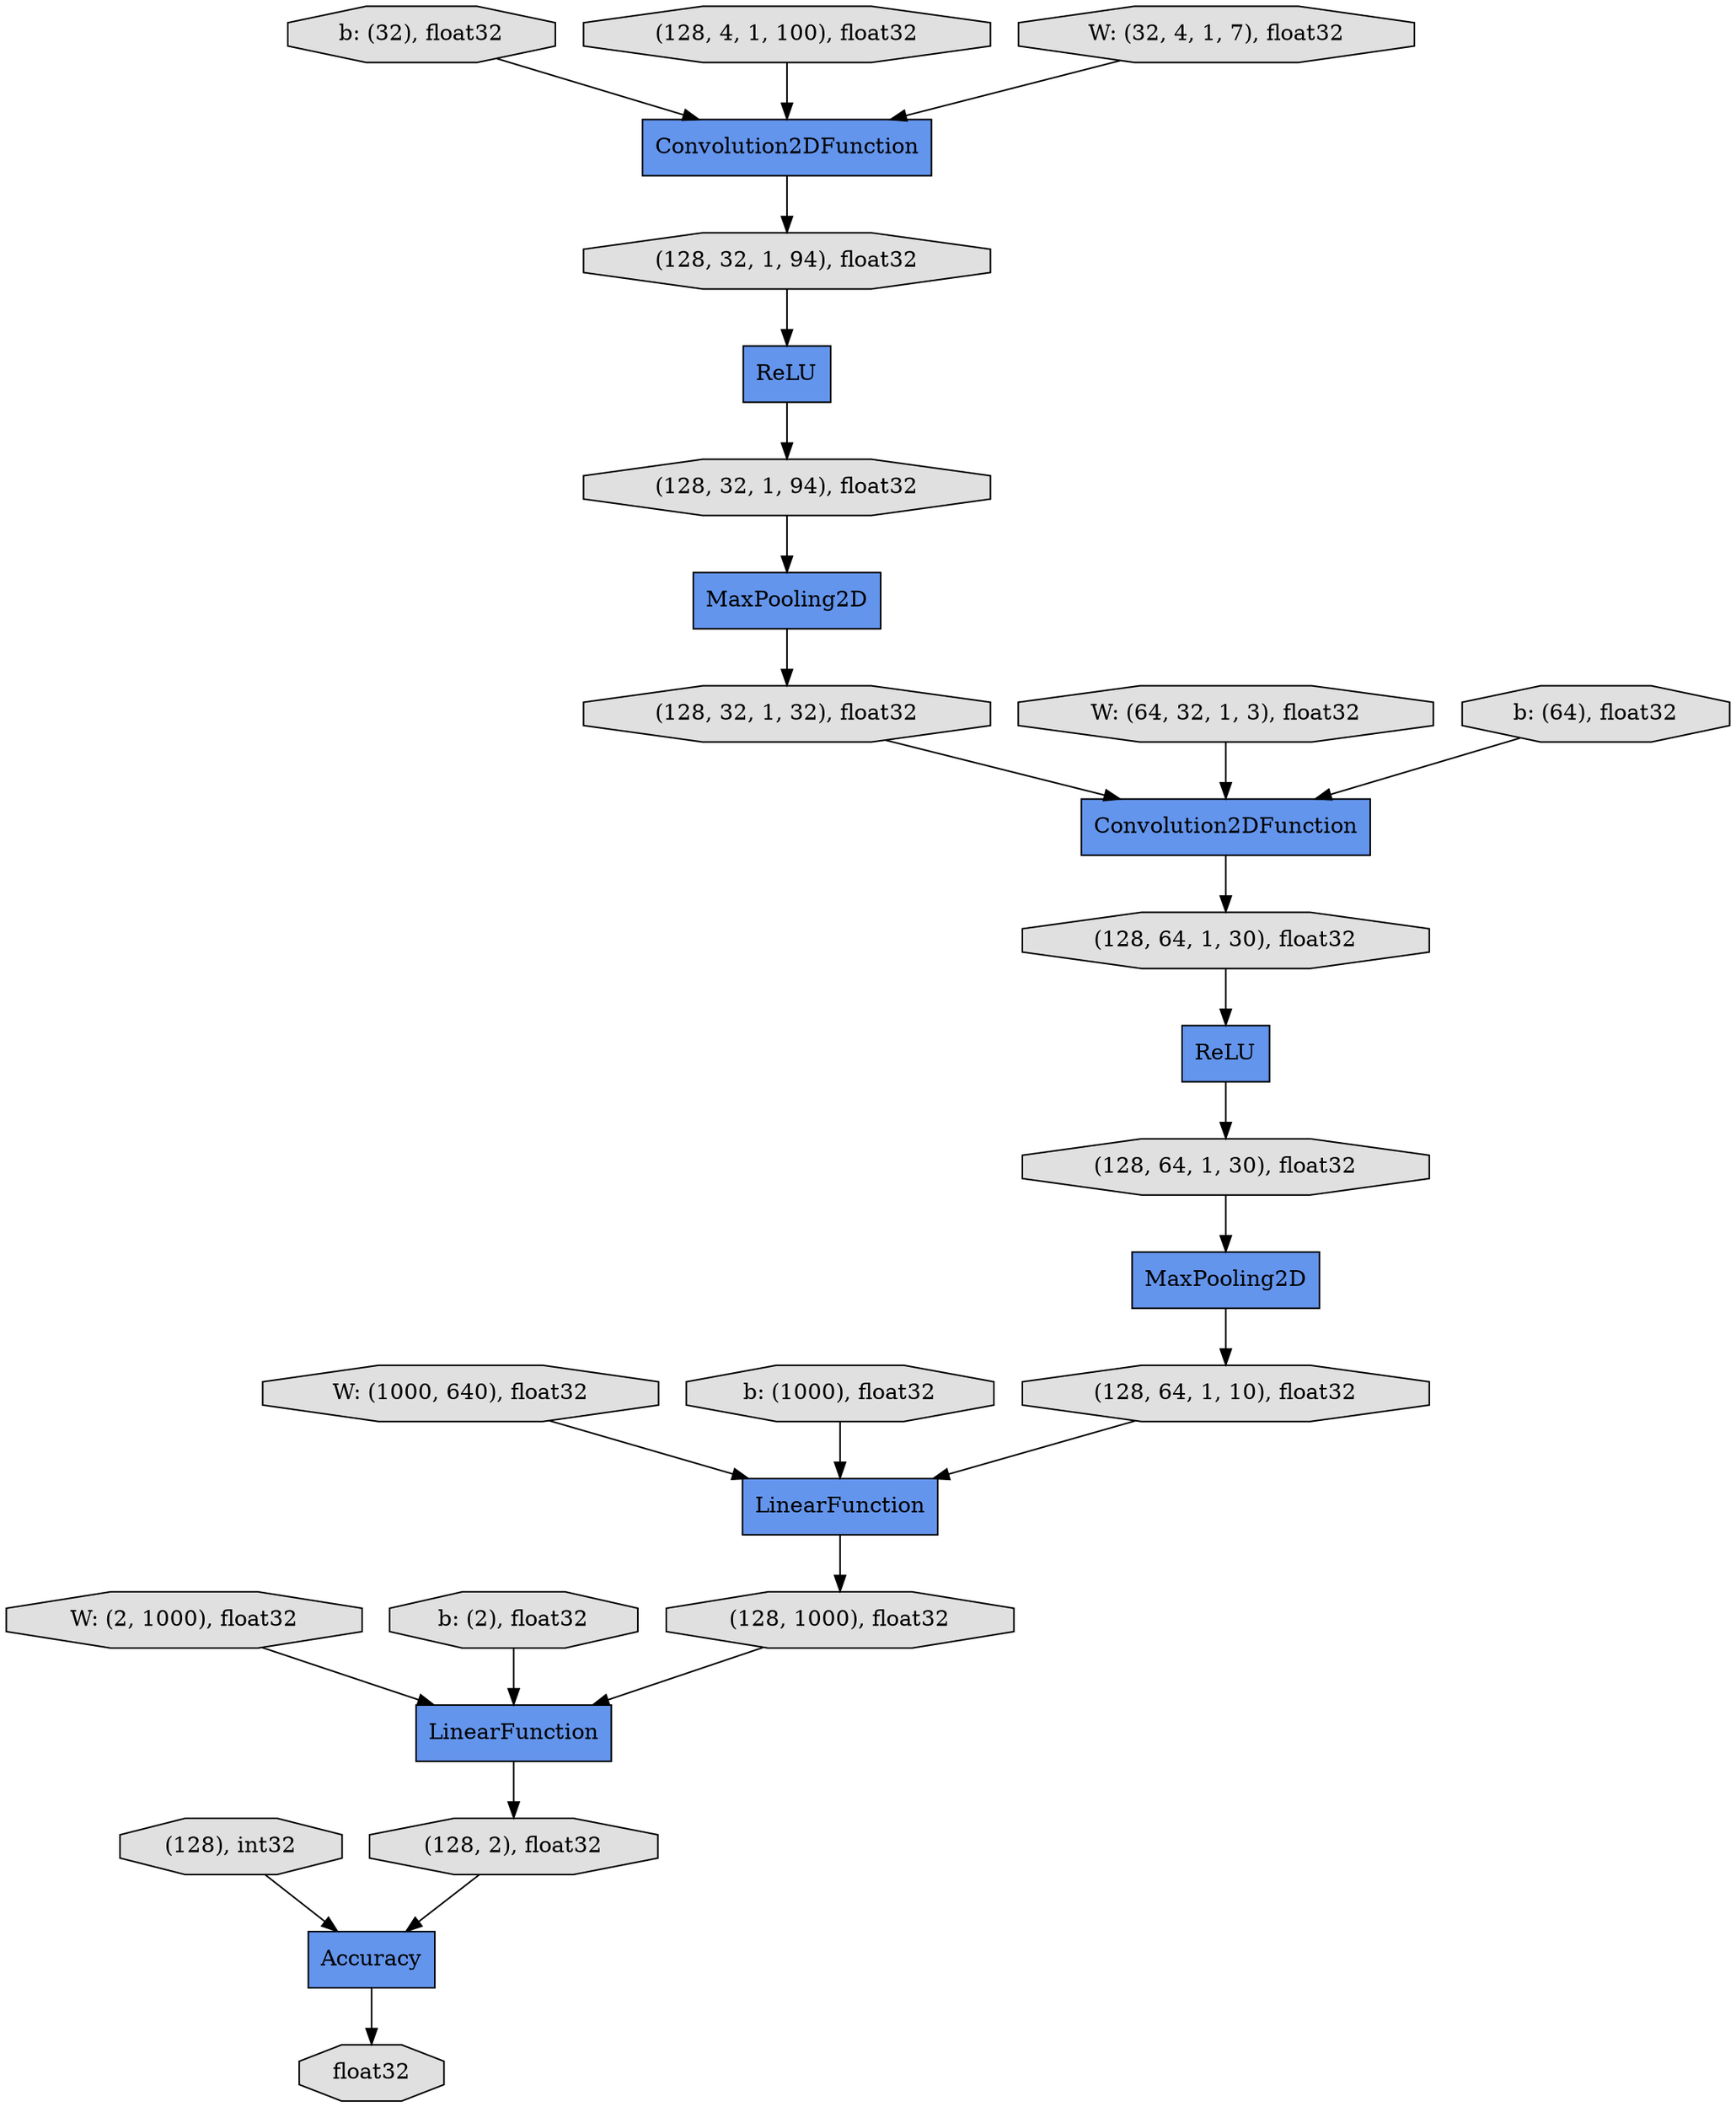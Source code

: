 digraph graphname{rankdir=TB;140402432716880 [shape="octagon",style="filled",fillcolor="#E0E0E0",label="(128, 64, 1, 30), float32"];140402432719888 [shape="octagon",style="filled",fillcolor="#E0E0E0",label="b: (32), float32"];140403803164816 [shape="octagon",style="filled",fillcolor="#E0E0E0",label="W: (1000, 640), float32"];140403803226384 [shape="record",style="filled",fillcolor="#6495ED",label="ReLU"];140403803226448 [shape="octagon",style="filled",fillcolor="#E0E0E0",label="(128, 4, 1, 100), float32"];140402432717200 [shape="octagon",style="filled",fillcolor="#E0E0E0",label="(128, 2), float32"];140402925099408 [shape="record",style="filled",fillcolor="#6495ED",label="ReLU"];140402432717328 [shape="octagon",style="filled",fillcolor="#E0E0E0",label="(128, 64, 1, 30), float32"];140403803165264 [shape="octagon",style="filled",fillcolor="#E0E0E0",label="W: (2, 1000), float32"];140402432717584 [shape="record",style="filled",fillcolor="#6495ED",label="LinearFunction"];140402432719632 [shape="octagon",style="filled",fillcolor="#E0E0E0",label="W: (32, 4, 1, 7), float32"];140402432717456 [shape="record",style="filled",fillcolor="#6495ED",label="Accuracy"];140402432717520 [shape="octagon",style="filled",fillcolor="#E0E0E0",label="(128, 1000), float32"];140402432718288 [shape="octagon",style="filled",fillcolor="#E0E0E0",label="(128), int32"];140403803226896 [shape="record",style="filled",fillcolor="#6495ED",label="MaxPooling2D"];140403803165520 [shape="octagon",style="filled",fillcolor="#E0E0E0",label="b: (2), float32"];140403919483024 [shape="record",style="filled",fillcolor="#6495ED",label="Convolution2DFunction"];140403803227024 [shape="octagon",style="filled",fillcolor="#E0E0E0",label="(128, 32, 1, 94), float32"];140402948273168 [shape="octagon",style="filled",fillcolor="#E0E0E0",label="(128, 32, 1, 32), float32"];140402901214288 [shape="record",style="filled",fillcolor="#6495ED",label="Convolution2DFunction"];140403803226640 [shape="octagon",style="filled",fillcolor="#E0E0E0",label="(128, 32, 1, 94), float32"];140402432720080 [shape="octagon",style="filled",fillcolor="#E0E0E0",label="W: (64, 32, 1, 3), float32"];140402432718032 [shape="record",style="filled",fillcolor="#6495ED",label="LinearFunction"];140402432720336 [shape="octagon",style="filled",fillcolor="#E0E0E0",label="b: (64), float32"];140402432718352 [shape="octagon",style="filled",fillcolor="#E0E0E0",label="float32"];140402432718416 [shape="record",style="filled",fillcolor="#6495ED",label="MaxPooling2D"];140403803165072 [shape="octagon",style="filled",fillcolor="#E0E0E0",label="b: (1000), float32"];140402432718800 [shape="octagon",style="filled",fillcolor="#E0E0E0",label="(128, 64, 1, 10), float32"];140402432719632 -> 140403919483024;140403803226896 -> 140402948273168;140403803165264 -> 140402432718032;140403803226448 -> 140403919483024;140402432719888 -> 140403919483024;140402432717584 -> 140402432717520;140403803165520 -> 140402432718032;140402432717456 -> 140402432718352;140403803227024 -> 140403803226896;140402432717328 -> 140402432718416;140402432718288 -> 140402432717456;140402432716880 -> 140402925099408;140402948273168 -> 140402901214288;140403803226384 -> 140403803227024;140403803226640 -> 140403803226384;140402432718800 -> 140402432717584;140403803165072 -> 140402432717584;140403803164816 -> 140402432717584;140402432717200 -> 140402432717456;140402901214288 -> 140402432716880;140403919483024 -> 140403803226640;140402432717520 -> 140402432718032;140402432718032 -> 140402432717200;140402432720080 -> 140402901214288;140402432718416 -> 140402432718800;140402925099408 -> 140402432717328;140402432720336 -> 140402901214288;}